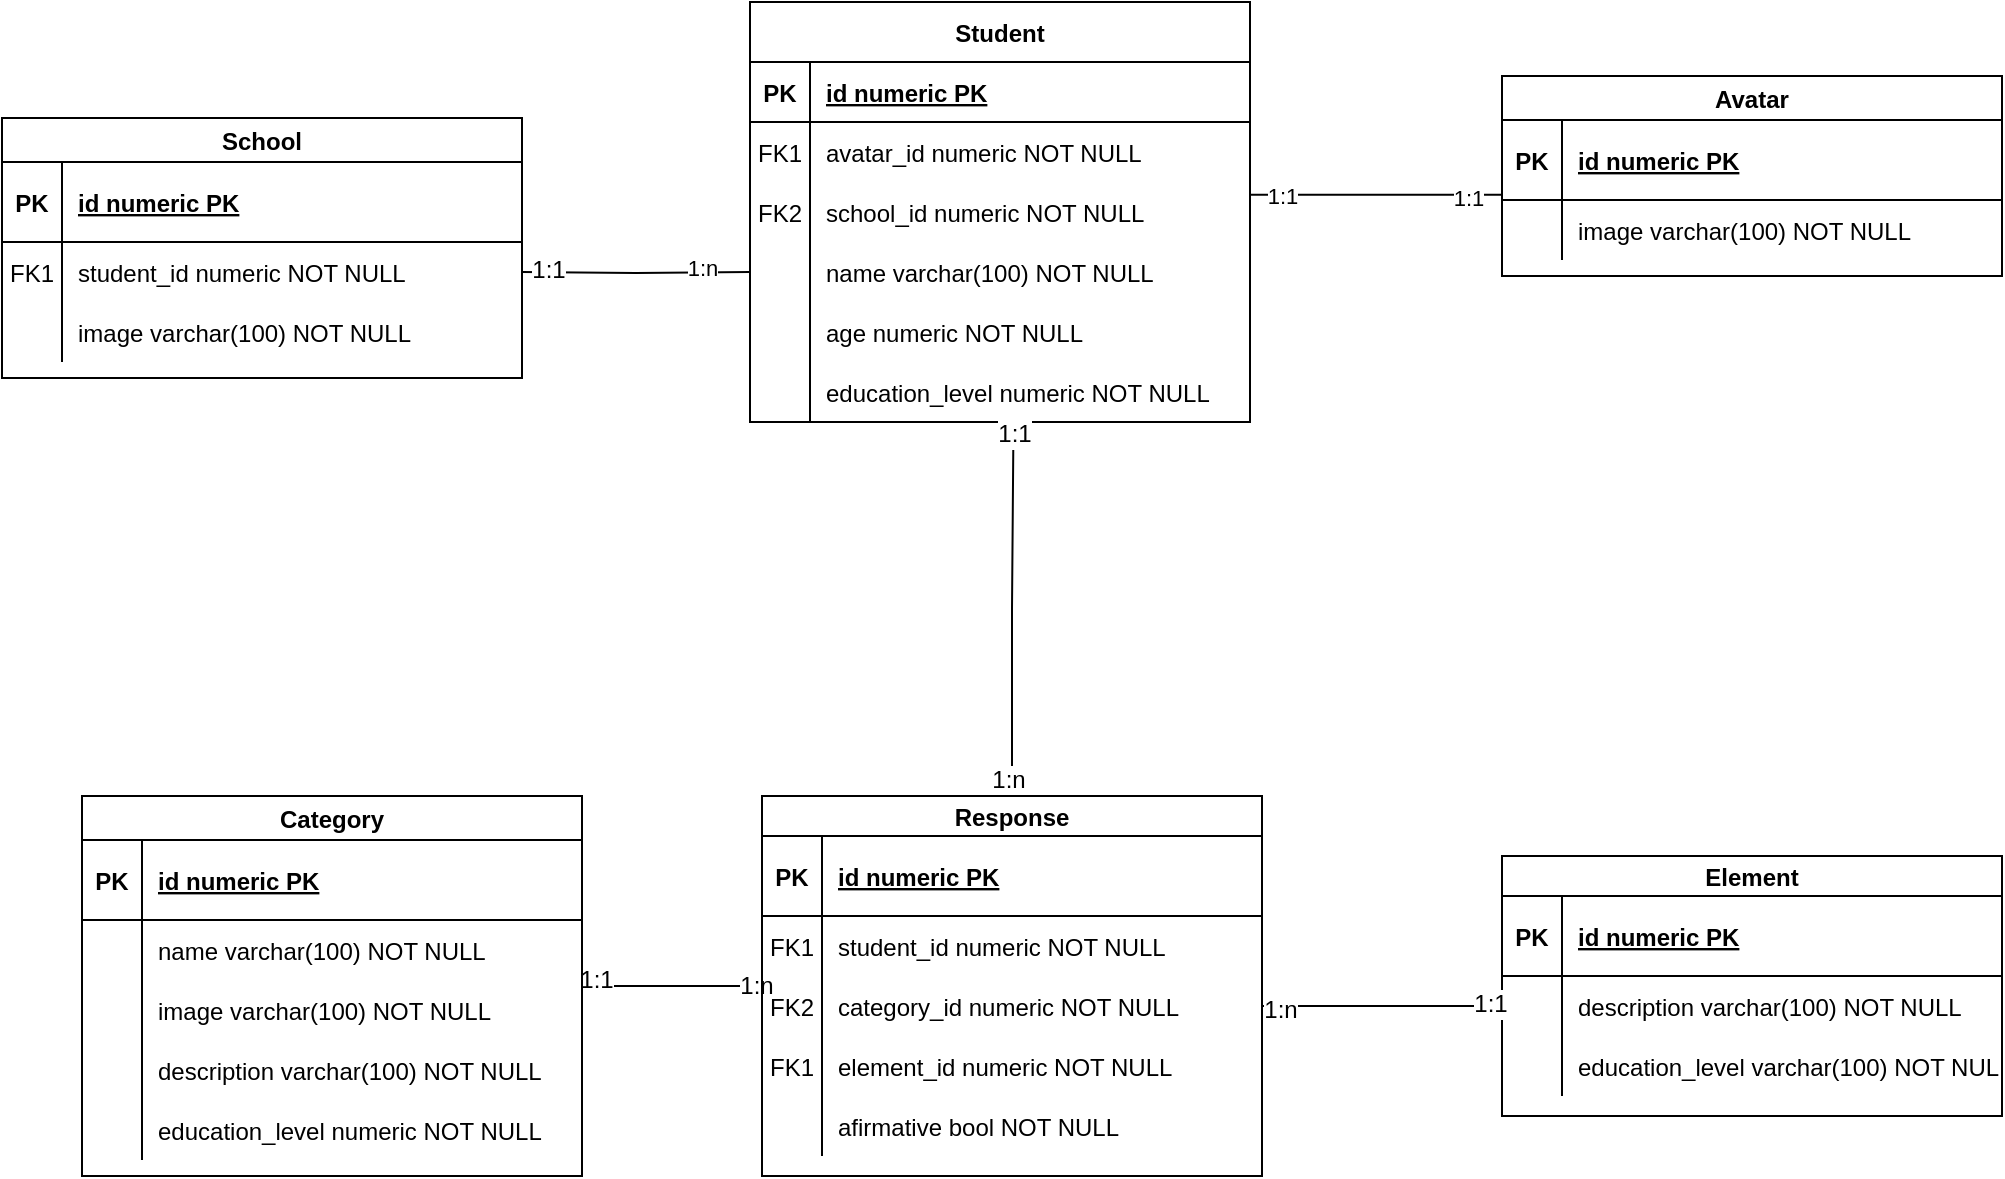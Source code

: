 <mxfile version="16.2.4" type="github">
  <diagram id="-76y9D1etS3OdaG8mWlf" name="Page-1">
    <mxGraphModel dx="1778" dy="955" grid="1" gridSize="10" guides="1" tooltips="1" connect="1" arrows="1" fold="1" page="1" pageScale="1" pageWidth="850" pageHeight="1100" math="0" shadow="0">
      <root>
        <mxCell id="0" />
        <mxCell id="1" parent="0" />
        <mxCell id="g4_gi7Aw0r7cpi5ZNaIw-2" style="edgeStyle=orthogonalEdgeStyle;rounded=0;orthogonalLoop=1;jettySize=auto;html=1;entryX=0;entryY=0.933;entryDx=0;entryDy=0;entryPerimeter=0;strokeColor=default;startArrow=none;startFill=0;endArrow=none;endFill=0;" edge="1" parent="1" source="g4_gi7Aw0r7cpi5ZNaIw-8" target="g4_gi7Aw0r7cpi5ZNaIw-28">
          <mxGeometry relative="1" as="geometry">
            <Array as="points">
              <mxPoint x="760" y="385" />
            </Array>
          </mxGeometry>
        </mxCell>
        <mxCell id="g4_gi7Aw0r7cpi5ZNaIw-3" value="1:1" style="edgeLabel;html=1;align=center;verticalAlign=middle;resizable=0;points=[];" vertex="1" connectable="0" parent="g4_gi7Aw0r7cpi5ZNaIw-2">
          <mxGeometry x="0.728" y="-1" relative="1" as="geometry">
            <mxPoint as="offset" />
          </mxGeometry>
        </mxCell>
        <mxCell id="g4_gi7Aw0r7cpi5ZNaIw-4" value="1:1" style="edgeLabel;html=1;align=center;verticalAlign=middle;resizable=0;points=[];" vertex="1" connectable="0" parent="g4_gi7Aw0r7cpi5ZNaIw-2">
          <mxGeometry x="-0.754" relative="1" as="geometry">
            <mxPoint as="offset" />
          </mxGeometry>
        </mxCell>
        <mxCell id="g4_gi7Aw0r7cpi5ZNaIw-5" style="edgeStyle=orthogonalEdgeStyle;rounded=0;orthogonalLoop=1;jettySize=auto;html=1;startArrow=none;startFill=0;strokeColor=default;endArrow=none;endFill=0;exitX=0;exitY=0.5;exitDx=0;exitDy=0;" edge="1" parent="1" target="g4_gi7Aw0r7cpi5ZNaIw-38">
          <mxGeometry relative="1" as="geometry">
            <mxPoint x="594" y="414.98" as="sourcePoint" />
            <mxPoint x="310" y="415" as="targetPoint" />
            <Array as="points" />
          </mxGeometry>
        </mxCell>
        <mxCell id="g4_gi7Aw0r7cpi5ZNaIw-6" value="1:n" style="edgeLabel;html=1;align=center;verticalAlign=middle;resizable=0;points=[];" vertex="1" connectable="0" parent="g4_gi7Aw0r7cpi5ZNaIw-5">
          <mxGeometry x="-0.897" y="-2" relative="1" as="geometry">
            <mxPoint x="-18" as="offset" />
          </mxGeometry>
        </mxCell>
        <mxCell id="g4_gi7Aw0r7cpi5ZNaIw-7" value="1:1" style="edgeLabel;html=1;align=center;verticalAlign=middle;resizable=0;points=[];fontSize=12;fontFamily=Helvetica;fontColor=default;" vertex="1" connectable="0" parent="g4_gi7Aw0r7cpi5ZNaIw-5">
          <mxGeometry x="0.781" y="-1" relative="1" as="geometry">
            <mxPoint as="offset" />
          </mxGeometry>
        </mxCell>
        <mxCell id="g4_gi7Aw0r7cpi5ZNaIw-8" value="Student" style="shape=table;startSize=30;container=1;collapsible=1;childLayout=tableLayout;fixedRows=1;rowLines=0;fontStyle=1;align=center;resizeLast=1;fillColor=default;strokeColor=default;" vertex="1" parent="1">
          <mxGeometry x="594" y="280" width="250" height="210" as="geometry" />
        </mxCell>
        <mxCell id="g4_gi7Aw0r7cpi5ZNaIw-9" value="" style="shape=partialRectangle;collapsible=0;dropTarget=0;pointerEvents=0;fillColor=none;points=[[0,0.5],[1,0.5]];portConstraint=eastwest;top=0;left=0;right=0;bottom=1;" vertex="1" parent="g4_gi7Aw0r7cpi5ZNaIw-8">
          <mxGeometry y="30" width="250" height="30" as="geometry" />
        </mxCell>
        <mxCell id="g4_gi7Aw0r7cpi5ZNaIw-10" value="PK" style="shape=partialRectangle;overflow=hidden;connectable=0;fillColor=none;top=0;left=0;bottom=0;right=0;fontStyle=1;" vertex="1" parent="g4_gi7Aw0r7cpi5ZNaIw-9">
          <mxGeometry width="30" height="30" as="geometry">
            <mxRectangle width="30" height="30" as="alternateBounds" />
          </mxGeometry>
        </mxCell>
        <mxCell id="g4_gi7Aw0r7cpi5ZNaIw-11" value="id numeric PK" style="shape=partialRectangle;overflow=hidden;connectable=0;fillColor=none;top=0;left=0;bottom=0;right=0;align=left;spacingLeft=6;fontStyle=5;" vertex="1" parent="g4_gi7Aw0r7cpi5ZNaIw-9">
          <mxGeometry x="30" width="220" height="30" as="geometry">
            <mxRectangle width="220" height="30" as="alternateBounds" />
          </mxGeometry>
        </mxCell>
        <mxCell id="g4_gi7Aw0r7cpi5ZNaIw-12" value="" style="shape=partialRectangle;collapsible=0;dropTarget=0;pointerEvents=0;fillColor=none;points=[[0,0.5],[1,0.5]];portConstraint=eastwest;top=0;left=0;right=0;bottom=0;" vertex="1" parent="g4_gi7Aw0r7cpi5ZNaIw-8">
          <mxGeometry y="60" width="250" height="30" as="geometry" />
        </mxCell>
        <mxCell id="g4_gi7Aw0r7cpi5ZNaIw-13" value="FK1" style="shape=partialRectangle;overflow=hidden;connectable=0;fillColor=none;top=0;left=0;bottom=0;right=0;" vertex="1" parent="g4_gi7Aw0r7cpi5ZNaIw-12">
          <mxGeometry width="30" height="30" as="geometry">
            <mxRectangle width="30" height="30" as="alternateBounds" />
          </mxGeometry>
        </mxCell>
        <mxCell id="g4_gi7Aw0r7cpi5ZNaIw-14" value="avatar_id numeric NOT NULL" style="shape=partialRectangle;overflow=hidden;connectable=0;fillColor=none;top=0;left=0;bottom=0;right=0;align=left;spacingLeft=6;strokeColor=none;" vertex="1" parent="g4_gi7Aw0r7cpi5ZNaIw-12">
          <mxGeometry x="30" width="220" height="30" as="geometry">
            <mxRectangle width="220" height="30" as="alternateBounds" />
          </mxGeometry>
        </mxCell>
        <mxCell id="g4_gi7Aw0r7cpi5ZNaIw-15" value="" style="shape=partialRectangle;collapsible=0;dropTarget=0;pointerEvents=0;fillColor=none;points=[[0,0.5],[1,0.5]];portConstraint=eastwest;top=0;left=0;right=0;bottom=0;" vertex="1" parent="g4_gi7Aw0r7cpi5ZNaIw-8">
          <mxGeometry y="90" width="250" height="30" as="geometry" />
        </mxCell>
        <mxCell id="g4_gi7Aw0r7cpi5ZNaIw-16" value="FK2" style="shape=partialRectangle;overflow=hidden;connectable=0;fillColor=none;top=0;left=0;bottom=0;right=0;" vertex="1" parent="g4_gi7Aw0r7cpi5ZNaIw-15">
          <mxGeometry width="30" height="30" as="geometry">
            <mxRectangle width="30" height="30" as="alternateBounds" />
          </mxGeometry>
        </mxCell>
        <mxCell id="g4_gi7Aw0r7cpi5ZNaIw-17" value="school_id numeric NOT NULL" style="shape=partialRectangle;overflow=hidden;connectable=0;fillColor=none;top=0;left=0;bottom=0;right=0;align=left;spacingLeft=6;strokeColor=none;" vertex="1" parent="g4_gi7Aw0r7cpi5ZNaIw-15">
          <mxGeometry x="30" width="220" height="30" as="geometry">
            <mxRectangle width="220" height="30" as="alternateBounds" />
          </mxGeometry>
        </mxCell>
        <mxCell id="g4_gi7Aw0r7cpi5ZNaIw-18" value="" style="shape=partialRectangle;collapsible=0;dropTarget=0;pointerEvents=0;fillColor=none;points=[[0,0.5],[1,0.5]];portConstraint=eastwest;top=0;left=0;right=0;bottom=0;" vertex="1" parent="g4_gi7Aw0r7cpi5ZNaIw-8">
          <mxGeometry y="120" width="250" height="30" as="geometry" />
        </mxCell>
        <mxCell id="g4_gi7Aw0r7cpi5ZNaIw-19" value="" style="shape=partialRectangle;overflow=hidden;connectable=0;fillColor=none;top=0;left=0;bottom=0;right=0;" vertex="1" parent="g4_gi7Aw0r7cpi5ZNaIw-18">
          <mxGeometry width="30" height="30" as="geometry">
            <mxRectangle width="30" height="30" as="alternateBounds" />
          </mxGeometry>
        </mxCell>
        <mxCell id="g4_gi7Aw0r7cpi5ZNaIw-20" value="name varchar(100) NOT NULL" style="shape=partialRectangle;overflow=hidden;connectable=0;fillColor=none;top=0;left=0;bottom=0;right=0;align=left;spacingLeft=6;strokeColor=none;" vertex="1" parent="g4_gi7Aw0r7cpi5ZNaIw-18">
          <mxGeometry x="30" width="220" height="30" as="geometry">
            <mxRectangle width="220" height="30" as="alternateBounds" />
          </mxGeometry>
        </mxCell>
        <mxCell id="g4_gi7Aw0r7cpi5ZNaIw-21" value="" style="shape=partialRectangle;collapsible=0;dropTarget=0;pointerEvents=0;fillColor=none;points=[[0,0.5],[1,0.5]];portConstraint=eastwest;top=0;left=0;right=0;bottom=0;" vertex="1" parent="g4_gi7Aw0r7cpi5ZNaIw-8">
          <mxGeometry y="150" width="250" height="30" as="geometry" />
        </mxCell>
        <mxCell id="g4_gi7Aw0r7cpi5ZNaIw-22" value="" style="shape=partialRectangle;overflow=hidden;connectable=0;fillColor=none;top=0;left=0;bottom=0;right=0;" vertex="1" parent="g4_gi7Aw0r7cpi5ZNaIw-21">
          <mxGeometry width="30" height="30" as="geometry">
            <mxRectangle width="30" height="30" as="alternateBounds" />
          </mxGeometry>
        </mxCell>
        <mxCell id="g4_gi7Aw0r7cpi5ZNaIw-23" value="age numeric NOT NULL" style="shape=partialRectangle;overflow=hidden;connectable=0;fillColor=none;top=0;left=0;bottom=0;right=0;align=left;spacingLeft=6;strokeColor=none;" vertex="1" parent="g4_gi7Aw0r7cpi5ZNaIw-21">
          <mxGeometry x="30" width="220" height="30" as="geometry">
            <mxRectangle width="220" height="30" as="alternateBounds" />
          </mxGeometry>
        </mxCell>
        <mxCell id="g4_gi7Aw0r7cpi5ZNaIw-24" value="" style="shape=partialRectangle;collapsible=0;dropTarget=0;pointerEvents=0;fillColor=none;points=[[0,0.5],[1,0.5]];portConstraint=eastwest;top=0;left=0;right=0;bottom=0;" vertex="1" parent="g4_gi7Aw0r7cpi5ZNaIw-8">
          <mxGeometry y="180" width="250" height="30" as="geometry" />
        </mxCell>
        <mxCell id="g4_gi7Aw0r7cpi5ZNaIw-25" value="" style="shape=partialRectangle;overflow=hidden;connectable=0;fillColor=none;top=0;left=0;bottom=0;right=0;" vertex="1" parent="g4_gi7Aw0r7cpi5ZNaIw-24">
          <mxGeometry width="30" height="30" as="geometry">
            <mxRectangle width="30" height="30" as="alternateBounds" />
          </mxGeometry>
        </mxCell>
        <mxCell id="g4_gi7Aw0r7cpi5ZNaIw-26" value="education_level numeric NOT NULL" style="shape=partialRectangle;overflow=hidden;connectable=0;fillColor=none;top=0;left=0;bottom=0;right=0;align=left;spacingLeft=6;strokeColor=none;" vertex="1" parent="g4_gi7Aw0r7cpi5ZNaIw-24">
          <mxGeometry x="30" width="220" height="30" as="geometry">
            <mxRectangle width="220" height="30" as="alternateBounds" />
          </mxGeometry>
        </mxCell>
        <mxCell id="g4_gi7Aw0r7cpi5ZNaIw-27" value="Avatar" style="shape=table;startSize=22;container=1;collapsible=1;childLayout=tableLayout;fixedRows=1;rowLines=0;fontStyle=1;align=center;resizeLast=1;fillColor=default;strokeColor=default;" vertex="1" parent="1">
          <mxGeometry x="970" y="317" width="250" height="100" as="geometry" />
        </mxCell>
        <mxCell id="g4_gi7Aw0r7cpi5ZNaIw-28" value="" style="shape=partialRectangle;collapsible=0;dropTarget=0;pointerEvents=0;fillColor=none;points=[[0,0.5],[1,0.5]];portConstraint=eastwest;top=0;left=0;right=0;bottom=1;" vertex="1" parent="g4_gi7Aw0r7cpi5ZNaIw-27">
          <mxGeometry y="22" width="250" height="40" as="geometry" />
        </mxCell>
        <mxCell id="g4_gi7Aw0r7cpi5ZNaIw-29" value="PK" style="shape=partialRectangle;overflow=hidden;connectable=0;fillColor=none;top=0;left=0;bottom=0;right=0;fontStyle=1;" vertex="1" parent="g4_gi7Aw0r7cpi5ZNaIw-28">
          <mxGeometry width="30" height="40" as="geometry">
            <mxRectangle width="30" height="40" as="alternateBounds" />
          </mxGeometry>
        </mxCell>
        <mxCell id="g4_gi7Aw0r7cpi5ZNaIw-30" value="id numeric PK" style="shape=partialRectangle;overflow=hidden;connectable=0;fillColor=none;top=0;left=0;bottom=0;right=0;align=left;spacingLeft=6;fontStyle=5;" vertex="1" parent="g4_gi7Aw0r7cpi5ZNaIw-28">
          <mxGeometry x="30" width="220" height="40" as="geometry">
            <mxRectangle width="220" height="40" as="alternateBounds" />
          </mxGeometry>
        </mxCell>
        <mxCell id="g4_gi7Aw0r7cpi5ZNaIw-31" value="" style="shape=partialRectangle;collapsible=0;dropTarget=0;pointerEvents=0;fillColor=none;points=[[0,0.5],[1,0.5]];portConstraint=eastwest;top=0;left=0;right=0;bottom=0;" vertex="1" parent="g4_gi7Aw0r7cpi5ZNaIw-27">
          <mxGeometry y="62" width="250" height="30" as="geometry" />
        </mxCell>
        <mxCell id="g4_gi7Aw0r7cpi5ZNaIw-32" value="" style="shape=partialRectangle;overflow=hidden;connectable=0;fillColor=none;top=0;left=0;bottom=0;right=0;" vertex="1" parent="g4_gi7Aw0r7cpi5ZNaIw-31">
          <mxGeometry width="30" height="30" as="geometry">
            <mxRectangle width="30" height="30" as="alternateBounds" />
          </mxGeometry>
        </mxCell>
        <mxCell id="g4_gi7Aw0r7cpi5ZNaIw-33" value="image varchar(100) NOT NULL" style="shape=partialRectangle;overflow=hidden;connectable=0;fillColor=none;top=0;left=0;bottom=0;right=0;align=left;spacingLeft=6;strokeColor=none;" vertex="1" parent="g4_gi7Aw0r7cpi5ZNaIw-31">
          <mxGeometry x="30" width="220" height="30" as="geometry">
            <mxRectangle width="220" height="30" as="alternateBounds" />
          </mxGeometry>
        </mxCell>
        <mxCell id="g4_gi7Aw0r7cpi5ZNaIw-34" value="School" style="shape=table;startSize=22;container=1;collapsible=1;childLayout=tableLayout;fixedRows=1;rowLines=0;fontStyle=1;align=center;resizeLast=1;fillColor=default;strokeColor=default;" vertex="1" parent="1">
          <mxGeometry x="220" y="338" width="260" height="130" as="geometry" />
        </mxCell>
        <mxCell id="g4_gi7Aw0r7cpi5ZNaIw-35" value="" style="shape=partialRectangle;collapsible=0;dropTarget=0;pointerEvents=0;fillColor=none;points=[[0,0.5],[1,0.5]];portConstraint=eastwest;top=0;left=0;right=0;bottom=1;" vertex="1" parent="g4_gi7Aw0r7cpi5ZNaIw-34">
          <mxGeometry y="22" width="260" height="40" as="geometry" />
        </mxCell>
        <mxCell id="g4_gi7Aw0r7cpi5ZNaIw-36" value="PK" style="shape=partialRectangle;overflow=hidden;connectable=0;fillColor=none;top=0;left=0;bottom=0;right=0;fontStyle=1;" vertex="1" parent="g4_gi7Aw0r7cpi5ZNaIw-35">
          <mxGeometry width="30" height="40" as="geometry">
            <mxRectangle width="30" height="40" as="alternateBounds" />
          </mxGeometry>
        </mxCell>
        <mxCell id="g4_gi7Aw0r7cpi5ZNaIw-37" value="id numeric PK" style="shape=partialRectangle;overflow=hidden;connectable=0;fillColor=none;top=0;left=0;bottom=0;right=0;align=left;spacingLeft=6;fontStyle=5;" vertex="1" parent="g4_gi7Aw0r7cpi5ZNaIw-35">
          <mxGeometry x="30" width="230" height="40" as="geometry">
            <mxRectangle width="230" height="40" as="alternateBounds" />
          </mxGeometry>
        </mxCell>
        <mxCell id="g4_gi7Aw0r7cpi5ZNaIw-38" value="" style="shape=partialRectangle;collapsible=0;dropTarget=0;pointerEvents=0;fillColor=none;points=[[0,0.5],[1,0.5]];portConstraint=eastwest;top=0;left=0;right=0;bottom=0;" vertex="1" parent="g4_gi7Aw0r7cpi5ZNaIw-34">
          <mxGeometry y="62" width="260" height="30" as="geometry" />
        </mxCell>
        <mxCell id="g4_gi7Aw0r7cpi5ZNaIw-39" value="FK1" style="shape=partialRectangle;overflow=hidden;connectable=0;fillColor=none;top=0;left=0;bottom=0;right=0;" vertex="1" parent="g4_gi7Aw0r7cpi5ZNaIw-38">
          <mxGeometry width="30" height="30" as="geometry">
            <mxRectangle width="30" height="30" as="alternateBounds" />
          </mxGeometry>
        </mxCell>
        <mxCell id="g4_gi7Aw0r7cpi5ZNaIw-40" value="student_id numeric NOT NULL" style="shape=partialRectangle;overflow=hidden;connectable=0;fillColor=none;top=0;left=0;bottom=0;right=0;align=left;spacingLeft=6;strokeColor=none;" vertex="1" parent="g4_gi7Aw0r7cpi5ZNaIw-38">
          <mxGeometry x="30" width="230" height="30" as="geometry">
            <mxRectangle width="230" height="30" as="alternateBounds" />
          </mxGeometry>
        </mxCell>
        <mxCell id="g4_gi7Aw0r7cpi5ZNaIw-41" value="" style="shape=partialRectangle;collapsible=0;dropTarget=0;pointerEvents=0;fillColor=none;points=[[0,0.5],[1,0.5]];portConstraint=eastwest;top=0;left=0;right=0;bottom=0;" vertex="1" parent="g4_gi7Aw0r7cpi5ZNaIw-34">
          <mxGeometry y="92" width="260" height="30" as="geometry" />
        </mxCell>
        <mxCell id="g4_gi7Aw0r7cpi5ZNaIw-42" value="" style="shape=partialRectangle;overflow=hidden;connectable=0;fillColor=none;top=0;left=0;bottom=0;right=0;" vertex="1" parent="g4_gi7Aw0r7cpi5ZNaIw-41">
          <mxGeometry width="30" height="30" as="geometry">
            <mxRectangle width="30" height="30" as="alternateBounds" />
          </mxGeometry>
        </mxCell>
        <mxCell id="g4_gi7Aw0r7cpi5ZNaIw-43" value="image varchar(100) NOT NULL" style="shape=partialRectangle;overflow=hidden;connectable=0;fillColor=none;top=0;left=0;bottom=0;right=0;align=left;spacingLeft=6;strokeColor=none;" vertex="1" parent="g4_gi7Aw0r7cpi5ZNaIw-41">
          <mxGeometry x="30" width="230" height="30" as="geometry">
            <mxRectangle width="230" height="30" as="alternateBounds" />
          </mxGeometry>
        </mxCell>
        <mxCell id="g4_gi7Aw0r7cpi5ZNaIw-44" style="edgeStyle=orthogonalEdgeStyle;rounded=0;orthogonalLoop=1;jettySize=auto;html=1;entryX=0;entryY=0.5;entryDx=0;entryDy=0;fontFamily=Helvetica;fontSize=12;fontColor=default;startArrow=none;startFill=0;endArrow=none;endFill=0;startSize=20;strokeColor=default;" edge="1" parent="1" source="g4_gi7Aw0r7cpi5ZNaIw-47" target="g4_gi7Aw0r7cpi5ZNaIw-76">
          <mxGeometry relative="1" as="geometry" />
        </mxCell>
        <mxCell id="g4_gi7Aw0r7cpi5ZNaIw-45" value="1:1" style="edgeLabel;html=1;align=center;verticalAlign=middle;resizable=0;points=[];fontSize=12;fontFamily=Helvetica;fontColor=default;" vertex="1" connectable="0" parent="g4_gi7Aw0r7cpi5ZNaIw-44">
          <mxGeometry x="-0.852" y="3" relative="1" as="geometry">
            <mxPoint as="offset" />
          </mxGeometry>
        </mxCell>
        <mxCell id="g4_gi7Aw0r7cpi5ZNaIw-46" value="1:n" style="edgeLabel;html=1;align=center;verticalAlign=middle;resizable=0;points=[];fontSize=12;fontFamily=Helvetica;fontColor=default;" vertex="1" connectable="0" parent="g4_gi7Aw0r7cpi5ZNaIw-44">
          <mxGeometry x="0.926" relative="1" as="geometry">
            <mxPoint as="offset" />
          </mxGeometry>
        </mxCell>
        <mxCell id="g4_gi7Aw0r7cpi5ZNaIw-47" value="Category" style="shape=table;startSize=22;container=1;collapsible=1;childLayout=tableLayout;fixedRows=1;rowLines=0;fontStyle=1;align=center;resizeLast=1;fillColor=default;strokeColor=default;" vertex="1" parent="1">
          <mxGeometry x="260.0" y="677" width="250" height="190" as="geometry" />
        </mxCell>
        <mxCell id="g4_gi7Aw0r7cpi5ZNaIw-48" value="" style="shape=partialRectangle;collapsible=0;dropTarget=0;pointerEvents=0;fillColor=none;points=[[0,0.5],[1,0.5]];portConstraint=eastwest;top=0;left=0;right=0;bottom=1;" vertex="1" parent="g4_gi7Aw0r7cpi5ZNaIw-47">
          <mxGeometry y="22" width="250" height="40" as="geometry" />
        </mxCell>
        <mxCell id="g4_gi7Aw0r7cpi5ZNaIw-49" value="PK" style="shape=partialRectangle;overflow=hidden;connectable=0;fillColor=none;top=0;left=0;bottom=0;right=0;fontStyle=1;" vertex="1" parent="g4_gi7Aw0r7cpi5ZNaIw-48">
          <mxGeometry width="30" height="40" as="geometry">
            <mxRectangle width="30" height="40" as="alternateBounds" />
          </mxGeometry>
        </mxCell>
        <mxCell id="g4_gi7Aw0r7cpi5ZNaIw-50" value="id numeric PK" style="shape=partialRectangle;overflow=hidden;connectable=0;fillColor=none;top=0;left=0;bottom=0;right=0;align=left;spacingLeft=6;fontStyle=5;" vertex="1" parent="g4_gi7Aw0r7cpi5ZNaIw-48">
          <mxGeometry x="30" width="220" height="40" as="geometry">
            <mxRectangle width="220" height="40" as="alternateBounds" />
          </mxGeometry>
        </mxCell>
        <mxCell id="g4_gi7Aw0r7cpi5ZNaIw-51" value="" style="shape=partialRectangle;collapsible=0;dropTarget=0;pointerEvents=0;fillColor=none;points=[[0,0.5],[1,0.5]];portConstraint=eastwest;top=0;left=0;right=0;bottom=0;" vertex="1" parent="g4_gi7Aw0r7cpi5ZNaIw-47">
          <mxGeometry y="62" width="250" height="30" as="geometry" />
        </mxCell>
        <mxCell id="g4_gi7Aw0r7cpi5ZNaIw-52" value="" style="shape=partialRectangle;overflow=hidden;connectable=0;fillColor=none;top=0;left=0;bottom=0;right=0;" vertex="1" parent="g4_gi7Aw0r7cpi5ZNaIw-51">
          <mxGeometry width="30" height="30" as="geometry">
            <mxRectangle width="30" height="30" as="alternateBounds" />
          </mxGeometry>
        </mxCell>
        <mxCell id="g4_gi7Aw0r7cpi5ZNaIw-53" value="name varchar(100) NOT NULL" style="shape=partialRectangle;overflow=hidden;connectable=0;fillColor=none;top=0;left=0;bottom=0;right=0;align=left;spacingLeft=6;strokeColor=none;" vertex="1" parent="g4_gi7Aw0r7cpi5ZNaIw-51">
          <mxGeometry x="30" width="220" height="30" as="geometry">
            <mxRectangle width="220" height="30" as="alternateBounds" />
          </mxGeometry>
        </mxCell>
        <mxCell id="g4_gi7Aw0r7cpi5ZNaIw-54" value="" style="shape=partialRectangle;collapsible=0;dropTarget=0;pointerEvents=0;fillColor=none;points=[[0,0.5],[1,0.5]];portConstraint=eastwest;top=0;left=0;right=0;bottom=0;" vertex="1" parent="g4_gi7Aw0r7cpi5ZNaIw-47">
          <mxGeometry y="92" width="250" height="30" as="geometry" />
        </mxCell>
        <mxCell id="g4_gi7Aw0r7cpi5ZNaIw-55" value="" style="shape=partialRectangle;overflow=hidden;connectable=0;fillColor=none;top=0;left=0;bottom=0;right=0;" vertex="1" parent="g4_gi7Aw0r7cpi5ZNaIw-54">
          <mxGeometry width="30" height="30" as="geometry">
            <mxRectangle width="30" height="30" as="alternateBounds" />
          </mxGeometry>
        </mxCell>
        <mxCell id="g4_gi7Aw0r7cpi5ZNaIw-56" value="image varchar(100) NOT NULL" style="shape=partialRectangle;overflow=hidden;connectable=0;fillColor=none;top=0;left=0;bottom=0;right=0;align=left;spacingLeft=6;strokeColor=none;" vertex="1" parent="g4_gi7Aw0r7cpi5ZNaIw-54">
          <mxGeometry x="30" width="220" height="30" as="geometry">
            <mxRectangle width="220" height="30" as="alternateBounds" />
          </mxGeometry>
        </mxCell>
        <mxCell id="g4_gi7Aw0r7cpi5ZNaIw-57" value="" style="shape=partialRectangle;collapsible=0;dropTarget=0;pointerEvents=0;fillColor=none;points=[[0,0.5],[1,0.5]];portConstraint=eastwest;top=0;left=0;right=0;bottom=0;" vertex="1" parent="g4_gi7Aw0r7cpi5ZNaIw-47">
          <mxGeometry y="122" width="250" height="30" as="geometry" />
        </mxCell>
        <mxCell id="g4_gi7Aw0r7cpi5ZNaIw-58" value="" style="shape=partialRectangle;overflow=hidden;connectable=0;fillColor=none;top=0;left=0;bottom=0;right=0;" vertex="1" parent="g4_gi7Aw0r7cpi5ZNaIw-57">
          <mxGeometry width="30" height="30" as="geometry">
            <mxRectangle width="30" height="30" as="alternateBounds" />
          </mxGeometry>
        </mxCell>
        <mxCell id="g4_gi7Aw0r7cpi5ZNaIw-59" value="description varchar(100) NOT NULL" style="shape=partialRectangle;overflow=hidden;connectable=0;fillColor=none;top=0;left=0;bottom=0;right=0;align=left;spacingLeft=6;strokeColor=none;" vertex="1" parent="g4_gi7Aw0r7cpi5ZNaIw-57">
          <mxGeometry x="30" width="220" height="30" as="geometry">
            <mxRectangle width="220" height="30" as="alternateBounds" />
          </mxGeometry>
        </mxCell>
        <mxCell id="g4_gi7Aw0r7cpi5ZNaIw-60" value="" style="shape=partialRectangle;collapsible=0;dropTarget=0;pointerEvents=0;fillColor=none;points=[[0,0.5],[1,0.5]];portConstraint=eastwest;top=0;left=0;right=0;bottom=0;" vertex="1" parent="g4_gi7Aw0r7cpi5ZNaIw-47">
          <mxGeometry y="152" width="250" height="30" as="geometry" />
        </mxCell>
        <mxCell id="g4_gi7Aw0r7cpi5ZNaIw-61" value="" style="shape=partialRectangle;overflow=hidden;connectable=0;fillColor=none;top=0;left=0;bottom=0;right=0;" vertex="1" parent="g4_gi7Aw0r7cpi5ZNaIw-60">
          <mxGeometry width="30" height="30" as="geometry">
            <mxRectangle width="30" height="30" as="alternateBounds" />
          </mxGeometry>
        </mxCell>
        <mxCell id="g4_gi7Aw0r7cpi5ZNaIw-62" value="education_level numeric NOT NULL" style="shape=partialRectangle;overflow=hidden;connectable=0;fillColor=none;top=0;left=0;bottom=0;right=0;align=left;spacingLeft=6;strokeColor=none;" vertex="1" parent="g4_gi7Aw0r7cpi5ZNaIw-60">
          <mxGeometry x="30" width="220" height="30" as="geometry">
            <mxRectangle width="220" height="30" as="alternateBounds" />
          </mxGeometry>
        </mxCell>
        <mxCell id="g4_gi7Aw0r7cpi5ZNaIw-63" value="Element" style="shape=table;startSize=20;container=1;collapsible=1;childLayout=tableLayout;fixedRows=1;rowLines=0;fontStyle=1;align=center;resizeLast=1;fillColor=default;strokeColor=default;" vertex="1" parent="1">
          <mxGeometry x="970" y="707" width="250" height="130" as="geometry" />
        </mxCell>
        <mxCell id="g4_gi7Aw0r7cpi5ZNaIw-64" value="" style="shape=partialRectangle;collapsible=0;dropTarget=0;pointerEvents=0;fillColor=none;points=[[0,0.5],[1,0.5]];portConstraint=eastwest;top=0;left=0;right=0;bottom=1;" vertex="1" parent="g4_gi7Aw0r7cpi5ZNaIw-63">
          <mxGeometry y="20" width="250" height="40" as="geometry" />
        </mxCell>
        <mxCell id="g4_gi7Aw0r7cpi5ZNaIw-65" value="PK" style="shape=partialRectangle;overflow=hidden;connectable=0;fillColor=none;top=0;left=0;bottom=0;right=0;fontStyle=1;" vertex="1" parent="g4_gi7Aw0r7cpi5ZNaIw-64">
          <mxGeometry width="30" height="40" as="geometry">
            <mxRectangle width="30" height="40" as="alternateBounds" />
          </mxGeometry>
        </mxCell>
        <mxCell id="g4_gi7Aw0r7cpi5ZNaIw-66" value="id numeric PK" style="shape=partialRectangle;overflow=hidden;connectable=0;fillColor=none;top=0;left=0;bottom=0;right=0;align=left;spacingLeft=6;fontStyle=5;" vertex="1" parent="g4_gi7Aw0r7cpi5ZNaIw-64">
          <mxGeometry x="30" width="220" height="40" as="geometry">
            <mxRectangle width="220" height="40" as="alternateBounds" />
          </mxGeometry>
        </mxCell>
        <mxCell id="g4_gi7Aw0r7cpi5ZNaIw-67" value="" style="shape=partialRectangle;collapsible=0;dropTarget=0;pointerEvents=0;fillColor=none;points=[[0,0.5],[1,0.5]];portConstraint=eastwest;top=0;left=0;right=0;bottom=0;" vertex="1" parent="g4_gi7Aw0r7cpi5ZNaIw-63">
          <mxGeometry y="60" width="250" height="30" as="geometry" />
        </mxCell>
        <mxCell id="g4_gi7Aw0r7cpi5ZNaIw-68" value="" style="shape=partialRectangle;overflow=hidden;connectable=0;fillColor=none;top=0;left=0;bottom=0;right=0;" vertex="1" parent="g4_gi7Aw0r7cpi5ZNaIw-67">
          <mxGeometry width="30" height="30" as="geometry">
            <mxRectangle width="30" height="30" as="alternateBounds" />
          </mxGeometry>
        </mxCell>
        <mxCell id="g4_gi7Aw0r7cpi5ZNaIw-69" value="description varchar(100) NOT NULL" style="shape=partialRectangle;overflow=hidden;connectable=0;fillColor=none;top=0;left=0;bottom=0;right=0;align=left;spacingLeft=6;strokeColor=none;" vertex="1" parent="g4_gi7Aw0r7cpi5ZNaIw-67">
          <mxGeometry x="30" width="220" height="30" as="geometry">
            <mxRectangle width="220" height="30" as="alternateBounds" />
          </mxGeometry>
        </mxCell>
        <mxCell id="g4_gi7Aw0r7cpi5ZNaIw-70" value="" style="shape=partialRectangle;collapsible=0;dropTarget=0;pointerEvents=0;fillColor=none;points=[[0,0.5],[1,0.5]];portConstraint=eastwest;top=0;left=0;right=0;bottom=0;" vertex="1" parent="g4_gi7Aw0r7cpi5ZNaIw-63">
          <mxGeometry y="90" width="250" height="30" as="geometry" />
        </mxCell>
        <mxCell id="g4_gi7Aw0r7cpi5ZNaIw-71" value="" style="shape=partialRectangle;overflow=hidden;connectable=0;fillColor=none;top=0;left=0;bottom=0;right=0;" vertex="1" parent="g4_gi7Aw0r7cpi5ZNaIw-70">
          <mxGeometry width="30" height="30" as="geometry">
            <mxRectangle width="30" height="30" as="alternateBounds" />
          </mxGeometry>
        </mxCell>
        <mxCell id="g4_gi7Aw0r7cpi5ZNaIw-72" value="education_level varchar(100) NOT NULL" style="shape=partialRectangle;overflow=hidden;connectable=0;fillColor=none;top=0;left=0;bottom=0;right=0;align=left;spacingLeft=6;strokeColor=none;" vertex="1" parent="g4_gi7Aw0r7cpi5ZNaIw-70">
          <mxGeometry x="30" width="220" height="30" as="geometry">
            <mxRectangle width="220" height="30" as="alternateBounds" />
          </mxGeometry>
        </mxCell>
        <mxCell id="g4_gi7Aw0r7cpi5ZNaIw-73" style="edgeStyle=orthogonalEdgeStyle;rounded=0;orthogonalLoop=1;jettySize=auto;html=1;fontFamily=Helvetica;fontSize=12;fontColor=default;startArrow=none;startFill=0;endArrow=none;endFill=0;startSize=20;strokeColor=default;entryX=0.527;entryY=0.993;entryDx=0;entryDy=0;entryPerimeter=0;" edge="1" parent="1" source="g4_gi7Aw0r7cpi5ZNaIw-76" target="g4_gi7Aw0r7cpi5ZNaIw-24">
          <mxGeometry relative="1" as="geometry">
            <mxPoint x="410" y="517.0" as="targetPoint" />
          </mxGeometry>
        </mxCell>
        <mxCell id="g4_gi7Aw0r7cpi5ZNaIw-74" value="1:1" style="edgeLabel;html=1;align=center;verticalAlign=middle;resizable=0;points=[];fontSize=12;fontFamily=Helvetica;fontColor=default;" vertex="1" connectable="0" parent="g4_gi7Aw0r7cpi5ZNaIw-73">
          <mxGeometry x="0.939" relative="1" as="geometry">
            <mxPoint as="offset" />
          </mxGeometry>
        </mxCell>
        <mxCell id="g4_gi7Aw0r7cpi5ZNaIw-75" value="1:n" style="edgeLabel;html=1;align=center;verticalAlign=middle;resizable=0;points=[];fontSize=12;fontFamily=Helvetica;fontColor=default;" vertex="1" connectable="0" parent="g4_gi7Aw0r7cpi5ZNaIw-73">
          <mxGeometry x="-0.908" y="2" relative="1" as="geometry">
            <mxPoint as="offset" />
          </mxGeometry>
        </mxCell>
        <mxCell id="g4_gi7Aw0r7cpi5ZNaIw-76" value="Response" style="shape=table;startSize=20;container=1;collapsible=1;childLayout=tableLayout;fixedRows=1;rowLines=0;fontStyle=1;align=center;resizeLast=1;fillColor=default;strokeColor=default;" vertex="1" parent="1">
          <mxGeometry x="600" y="677" width="250" height="190" as="geometry" />
        </mxCell>
        <mxCell id="g4_gi7Aw0r7cpi5ZNaIw-77" value="" style="shape=partialRectangle;collapsible=0;dropTarget=0;pointerEvents=0;fillColor=none;points=[[0,0.5],[1,0.5]];portConstraint=eastwest;top=0;left=0;right=0;bottom=1;" vertex="1" parent="g4_gi7Aw0r7cpi5ZNaIw-76">
          <mxGeometry y="20" width="250" height="40" as="geometry" />
        </mxCell>
        <mxCell id="g4_gi7Aw0r7cpi5ZNaIw-78" value="PK" style="shape=partialRectangle;overflow=hidden;connectable=0;fillColor=none;top=0;left=0;bottom=0;right=0;fontStyle=1;" vertex="1" parent="g4_gi7Aw0r7cpi5ZNaIw-77">
          <mxGeometry width="30" height="40" as="geometry">
            <mxRectangle width="30" height="40" as="alternateBounds" />
          </mxGeometry>
        </mxCell>
        <mxCell id="g4_gi7Aw0r7cpi5ZNaIw-79" value="id numeric PK" style="shape=partialRectangle;overflow=hidden;connectable=0;fillColor=none;top=0;left=0;bottom=0;right=0;align=left;spacingLeft=6;fontStyle=5;" vertex="1" parent="g4_gi7Aw0r7cpi5ZNaIw-77">
          <mxGeometry x="30" width="220" height="40" as="geometry">
            <mxRectangle width="220" height="40" as="alternateBounds" />
          </mxGeometry>
        </mxCell>
        <mxCell id="g4_gi7Aw0r7cpi5ZNaIw-80" value="" style="shape=partialRectangle;collapsible=0;dropTarget=0;pointerEvents=0;fillColor=none;points=[[0,0.5],[1,0.5]];portConstraint=eastwest;top=0;left=0;right=0;bottom=0;" vertex="1" parent="g4_gi7Aw0r7cpi5ZNaIw-76">
          <mxGeometry y="60" width="250" height="30" as="geometry" />
        </mxCell>
        <mxCell id="g4_gi7Aw0r7cpi5ZNaIw-81" value="FK1" style="shape=partialRectangle;overflow=hidden;connectable=0;fillColor=none;top=0;left=0;bottom=0;right=0;" vertex="1" parent="g4_gi7Aw0r7cpi5ZNaIw-80">
          <mxGeometry width="30" height="30" as="geometry">
            <mxRectangle width="30" height="30" as="alternateBounds" />
          </mxGeometry>
        </mxCell>
        <mxCell id="g4_gi7Aw0r7cpi5ZNaIw-82" value="student_id numeric NOT NULL" style="shape=partialRectangle;overflow=hidden;connectable=0;fillColor=none;top=0;left=0;bottom=0;right=0;align=left;spacingLeft=6;strokeColor=none;" vertex="1" parent="g4_gi7Aw0r7cpi5ZNaIw-80">
          <mxGeometry x="30" width="220" height="30" as="geometry">
            <mxRectangle width="220" height="30" as="alternateBounds" />
          </mxGeometry>
        </mxCell>
        <mxCell id="g4_gi7Aw0r7cpi5ZNaIw-83" value="" style="shape=partialRectangle;collapsible=0;dropTarget=0;pointerEvents=0;fillColor=none;points=[[0,0.5],[1,0.5]];portConstraint=eastwest;top=0;left=0;right=0;bottom=0;" vertex="1" parent="g4_gi7Aw0r7cpi5ZNaIw-76">
          <mxGeometry y="90" width="250" height="30" as="geometry" />
        </mxCell>
        <mxCell id="g4_gi7Aw0r7cpi5ZNaIw-84" value="FK2" style="shape=partialRectangle;overflow=hidden;connectable=0;fillColor=none;top=0;left=0;bottom=0;right=0;" vertex="1" parent="g4_gi7Aw0r7cpi5ZNaIw-83">
          <mxGeometry width="30" height="30" as="geometry">
            <mxRectangle width="30" height="30" as="alternateBounds" />
          </mxGeometry>
        </mxCell>
        <mxCell id="g4_gi7Aw0r7cpi5ZNaIw-85" value="category_id numeric NOT NULL" style="shape=partialRectangle;overflow=hidden;connectable=0;fillColor=none;top=0;left=0;bottom=0;right=0;align=left;spacingLeft=6;strokeColor=none;" vertex="1" parent="g4_gi7Aw0r7cpi5ZNaIw-83">
          <mxGeometry x="30" width="220" height="30" as="geometry">
            <mxRectangle width="220" height="30" as="alternateBounds" />
          </mxGeometry>
        </mxCell>
        <mxCell id="g4_gi7Aw0r7cpi5ZNaIw-86" value="" style="shape=partialRectangle;collapsible=0;dropTarget=0;pointerEvents=0;fillColor=none;points=[[0,0.5],[1,0.5]];portConstraint=eastwest;top=0;left=0;right=0;bottom=0;" vertex="1" parent="g4_gi7Aw0r7cpi5ZNaIw-76">
          <mxGeometry y="120" width="250" height="30" as="geometry" />
        </mxCell>
        <mxCell id="g4_gi7Aw0r7cpi5ZNaIw-87" value="FK1" style="shape=partialRectangle;overflow=hidden;connectable=0;fillColor=none;top=0;left=0;bottom=0;right=0;" vertex="1" parent="g4_gi7Aw0r7cpi5ZNaIw-86">
          <mxGeometry width="30" height="30" as="geometry">
            <mxRectangle width="30" height="30" as="alternateBounds" />
          </mxGeometry>
        </mxCell>
        <mxCell id="g4_gi7Aw0r7cpi5ZNaIw-88" value="element_id numeric NOT NULL" style="shape=partialRectangle;overflow=hidden;connectable=0;fillColor=none;top=0;left=0;bottom=0;right=0;align=left;spacingLeft=6;strokeColor=none;" vertex="1" parent="g4_gi7Aw0r7cpi5ZNaIw-86">
          <mxGeometry x="30" width="220" height="30" as="geometry">
            <mxRectangle width="220" height="30" as="alternateBounds" />
          </mxGeometry>
        </mxCell>
        <mxCell id="g4_gi7Aw0r7cpi5ZNaIw-89" value="" style="shape=partialRectangle;collapsible=0;dropTarget=0;pointerEvents=0;fillColor=none;points=[[0,0.5],[1,0.5]];portConstraint=eastwest;top=0;left=0;right=0;bottom=0;" vertex="1" parent="g4_gi7Aw0r7cpi5ZNaIw-76">
          <mxGeometry y="150" width="250" height="30" as="geometry" />
        </mxCell>
        <mxCell id="g4_gi7Aw0r7cpi5ZNaIw-90" value="" style="shape=partialRectangle;overflow=hidden;connectable=0;fillColor=none;top=0;left=0;bottom=0;right=0;" vertex="1" parent="g4_gi7Aw0r7cpi5ZNaIw-89">
          <mxGeometry width="30" height="30" as="geometry">
            <mxRectangle width="30" height="30" as="alternateBounds" />
          </mxGeometry>
        </mxCell>
        <mxCell id="g4_gi7Aw0r7cpi5ZNaIw-91" value="afirmative bool NOT NULL" style="shape=partialRectangle;overflow=hidden;connectable=0;fillColor=none;top=0;left=0;bottom=0;right=0;align=left;spacingLeft=6;strokeColor=none;" vertex="1" parent="g4_gi7Aw0r7cpi5ZNaIw-89">
          <mxGeometry x="30" width="220" height="30" as="geometry">
            <mxRectangle width="220" height="30" as="alternateBounds" />
          </mxGeometry>
        </mxCell>
        <mxCell id="g4_gi7Aw0r7cpi5ZNaIw-92" style="edgeStyle=orthogonalEdgeStyle;rounded=0;orthogonalLoop=1;jettySize=auto;html=1;fontFamily=Helvetica;fontSize=12;fontColor=default;startArrow=none;startFill=0;endArrow=none;endFill=0;startSize=20;strokeColor=default;entryX=0;entryY=0.5;entryDx=0;entryDy=0;" edge="1" parent="1" source="g4_gi7Aw0r7cpi5ZNaIw-83" target="g4_gi7Aw0r7cpi5ZNaIw-67">
          <mxGeometry relative="1" as="geometry">
            <mxPoint x="930" y="807" as="targetPoint" />
          </mxGeometry>
        </mxCell>
        <mxCell id="g4_gi7Aw0r7cpi5ZNaIw-93" value="1:1" style="edgeLabel;html=1;align=center;verticalAlign=middle;resizable=0;points=[];fontSize=12;fontFamily=Helvetica;fontColor=default;" vertex="1" connectable="0" parent="g4_gi7Aw0r7cpi5ZNaIw-92">
          <mxGeometry x="0.9" y="1" relative="1" as="geometry">
            <mxPoint as="offset" />
          </mxGeometry>
        </mxCell>
        <mxCell id="g4_gi7Aw0r7cpi5ZNaIw-94" value="1:n" style="edgeLabel;html=1;align=center;verticalAlign=middle;resizable=0;points=[];fontSize=12;fontFamily=Helvetica;fontColor=default;" vertex="1" connectable="0" parent="g4_gi7Aw0r7cpi5ZNaIw-92">
          <mxGeometry x="-0.867" y="-2" relative="1" as="geometry">
            <mxPoint x="1" as="offset" />
          </mxGeometry>
        </mxCell>
      </root>
    </mxGraphModel>
  </diagram>
</mxfile>

